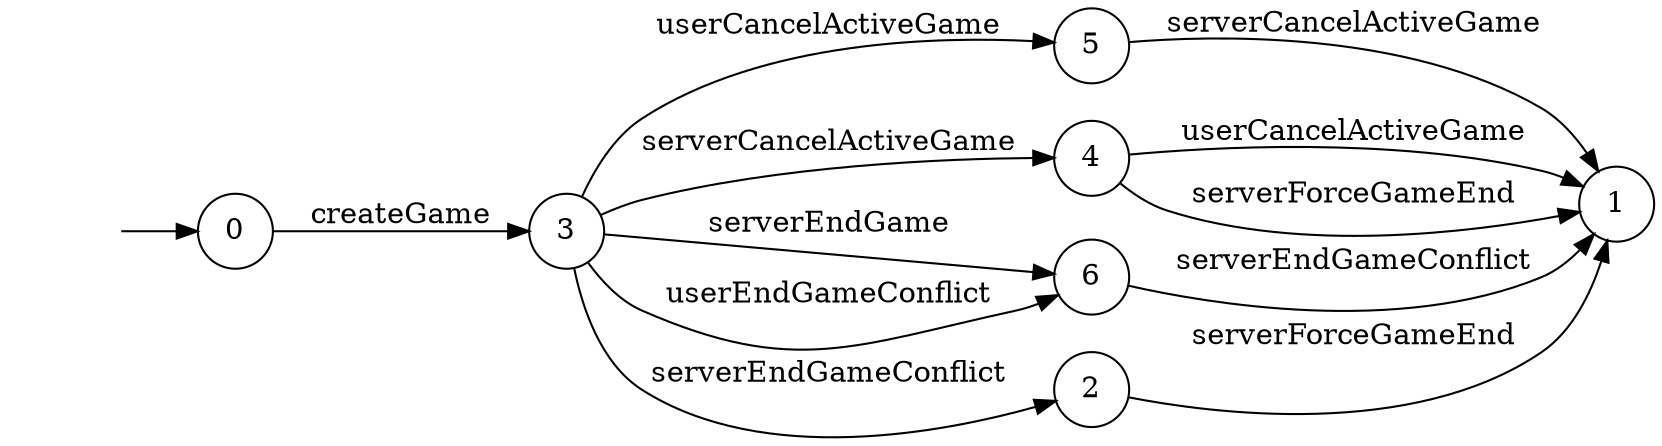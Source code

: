 digraph "/home/liuye/Project/InvConPlus/Dapp-Automata-data/result//gamechannel-fix/0x7e0178e1720e8b3a52086a23187947f35b6f3fc4/GameChannel/FSM-5" {
	graph [rankdir=LR]
	"" [label="" shape=plaintext]
	3 [label=3 shape=circle]
	5 [label=5 shape=circle]
	4 [label=4 shape=circle]
	6 [label=6 shape=circle]
	0 [label=0 shape=circle]
	1 [label=1 shape=circle]
	2 [label=2 shape=circle]
	"" -> 0 [label=""]
	0 -> 3 [label=createGame]
	3 -> 6 [label=serverEndGame]
	3 -> 5 [label=userCancelActiveGame]
	3 -> 4 [label=serverCancelActiveGame]
	3 -> 6 [label=userEndGameConflict]
	3 -> 2 [label=serverEndGameConflict]
	2 -> 1 [label=serverForceGameEnd]
	4 -> 1 [label=userCancelActiveGame]
	4 -> 1 [label=serverForceGameEnd]
	5 -> 1 [label=serverCancelActiveGame]
	6 -> 1 [label=serverEndGameConflict]
}
